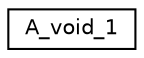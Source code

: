 digraph "Graphical Class Hierarchy"
{
  edge [fontname="Helvetica",fontsize="10",labelfontname="Helvetica",labelfontsize="10"];
  node [fontname="Helvetica",fontsize="10",shape=record];
  rankdir="LR";
  Node0 [label="A_void_1",height=0.2,width=0.4,color="black", fillcolor="white", style="filled",URL="$struct_a__void__1.html"];
}
